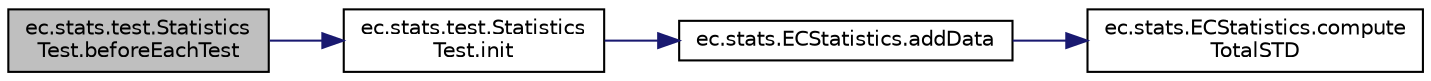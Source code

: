 digraph "ec.stats.test.StatisticsTest.beforeEachTest"
{
  edge [fontname="Helvetica",fontsize="10",labelfontname="Helvetica",labelfontsize="10"];
  node [fontname="Helvetica",fontsize="10",shape=record];
  rankdir="LR";
  Node0 [label="ec.stats.test.Statistics\lTest.beforeEachTest",height=0.2,width=0.4,color="black", fillcolor="grey75", style="filled", fontcolor="black"];
  Node0 -> Node1 [color="midnightblue",fontsize="10",style="solid",fontname="Helvetica"];
  Node1 [label="ec.stats.test.Statistics\lTest.init",height=0.2,width=0.4,color="black", fillcolor="white", style="filled",URL="$classec_1_1stats_1_1test_1_1_statistics_test.html#a489adc6cbcf993f129db93a3568f8b65"];
  Node1 -> Node2 [color="midnightblue",fontsize="10",style="solid",fontname="Helvetica"];
  Node2 [label="ec.stats.ECStatistics.addData",height=0.2,width=0.4,color="black", fillcolor="white", style="filled",URL="$classec_1_1stats_1_1_e_c_statistics.html#a6529c36c2e76dcebd8d81f5d7510eb50",tooltip="Add double to the data array and re-compute the count/min/max/mean/standard deviation. "];
  Node2 -> Node3 [color="midnightblue",fontsize="10",style="solid",fontname="Helvetica"];
  Node3 [label="ec.stats.ECStatistics.compute\lTotalSTD",height=0.2,width=0.4,color="black", fillcolor="white", style="filled",URL="$classec_1_1stats_1_1_e_c_statistics.html#a89857f7a47ae0c7f697c0dc889425311",tooltip="Compute the total standard deviation for all values in the data array. "];
}
